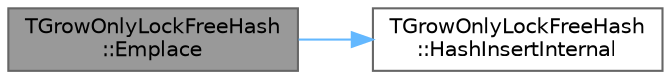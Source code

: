 digraph "TGrowOnlyLockFreeHash::Emplace"
{
 // INTERACTIVE_SVG=YES
 // LATEX_PDF_SIZE
  bgcolor="transparent";
  edge [fontname=Helvetica,fontsize=10,labelfontname=Helvetica,labelfontsize=10];
  node [fontname=Helvetica,fontsize=10,shape=box,height=0.2,width=0.4];
  rankdir="LR";
  Node1 [id="Node000001",label="TGrowOnlyLockFreeHash\l::Emplace",height=0.2,width=0.4,color="gray40", fillcolor="grey60", style="filled", fontcolor="black",tooltip="Add an entry with the given Key to the hash table, will do nothing if the item already exists."];
  Node1 -> Node2 [id="edge1_Node000001_Node000002",color="steelblue1",style="solid",tooltip=" "];
  Node2 [id="Node000002",label="TGrowOnlyLockFreeHash\l::HashInsertInternal",height=0.2,width=0.4,color="grey40", fillcolor="white", style="filled",URL="$d5/d5b/classTGrowOnlyLockFreeHash.html#abbe23536f83df1d0f03a689f31c93b25",tooltip=" "];
}
